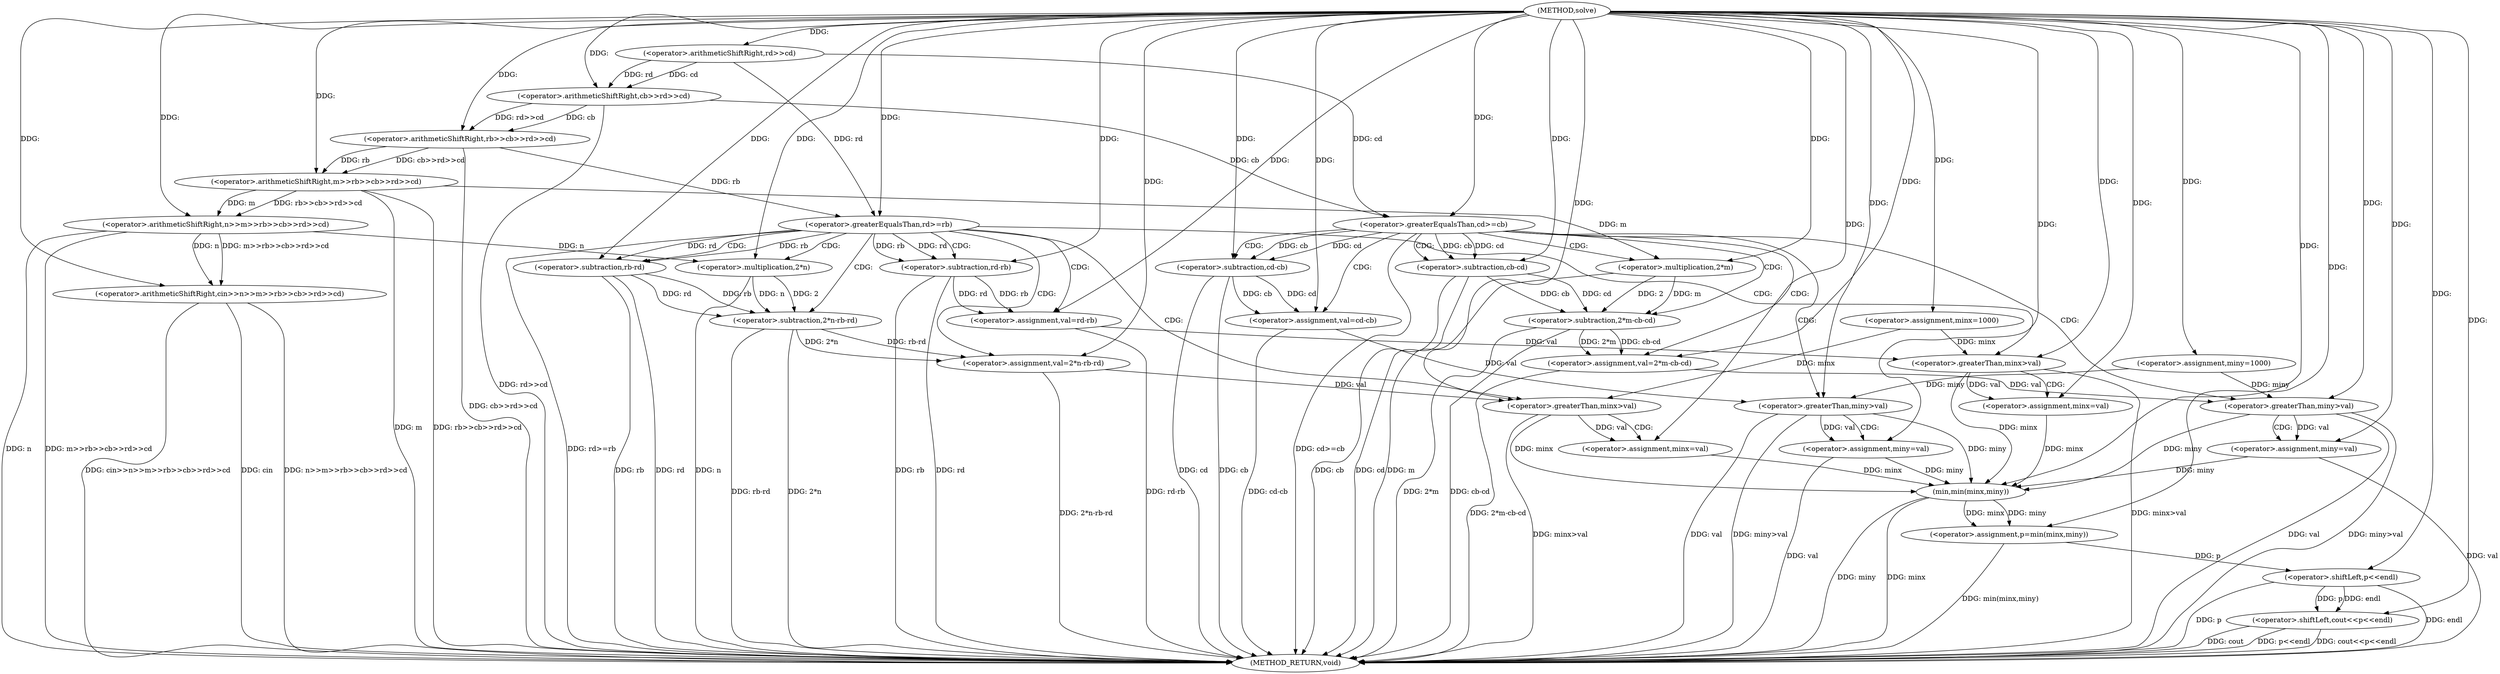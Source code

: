 digraph "solve" {  
"1000134" [label = "(METHOD,solve)" ]
"1000252" [label = "(METHOD_RETURN,void)" ]
"1000142" [label = "(<operator>.arithmeticShiftRight,cin>>n>>m>>rb>>cb>>rd>>cd)" ]
"1000156" [label = "(<operator>.assignment,minx=1000)" ]
"1000160" [label = "(<operator>.assignment,miny=1000)" ]
"1000242" [label = "(<operator>.assignment,p=min(minx,miny))" ]
"1000247" [label = "(<operator>.shiftLeft,cout<<p<<endl)" ]
"1000164" [label = "(<operator>.greaterEqualsThan,rd>=rb)" ]
"1000203" [label = "(<operator>.greaterEqualsThan,cd>=cb)" ]
"1000144" [label = "(<operator>.arithmeticShiftRight,n>>m>>rb>>cb>>rd>>cd)" ]
"1000169" [label = "(<operator>.assignment,val=rd-rb)" ]
"1000208" [label = "(<operator>.assignment,val=cd-cb)" ]
"1000244" [label = "(min,min(minx,miny))" ]
"1000249" [label = "(<operator>.shiftLeft,p<<endl)" ]
"1000146" [label = "(<operator>.arithmeticShiftRight,m>>rb>>cb>>rd>>cd)" ]
"1000175" [label = "(<operator>.greaterThan,minx>val)" ]
"1000185" [label = "(<operator>.assignment,val=2*n-rb-rd)" ]
"1000214" [label = "(<operator>.greaterThan,miny>val)" ]
"1000224" [label = "(<operator>.assignment,val=2*m-cb-cd)" ]
"1000148" [label = "(<operator>.arithmeticShiftRight,rb>>cb>>rd>>cd)" ]
"1000171" [label = "(<operator>.subtraction,rd-rb)" ]
"1000179" [label = "(<operator>.assignment,minx=val)" ]
"1000195" [label = "(<operator>.greaterThan,minx>val)" ]
"1000210" [label = "(<operator>.subtraction,cd-cb)" ]
"1000218" [label = "(<operator>.assignment,miny=val)" ]
"1000234" [label = "(<operator>.greaterThan,miny>val)" ]
"1000150" [label = "(<operator>.arithmeticShiftRight,cb>>rd>>cd)" ]
"1000187" [label = "(<operator>.subtraction,2*n-rb-rd)" ]
"1000199" [label = "(<operator>.assignment,minx=val)" ]
"1000226" [label = "(<operator>.subtraction,2*m-cb-cd)" ]
"1000238" [label = "(<operator>.assignment,miny=val)" ]
"1000152" [label = "(<operator>.arithmeticShiftRight,rd>>cd)" ]
"1000188" [label = "(<operator>.multiplication,2*n)" ]
"1000191" [label = "(<operator>.subtraction,rb-rd)" ]
"1000227" [label = "(<operator>.multiplication,2*m)" ]
"1000230" [label = "(<operator>.subtraction,cb-cd)" ]
  "1000144" -> "1000252"  [ label = "DDG: n"] 
  "1000146" -> "1000252"  [ label = "DDG: m"] 
  "1000150" -> "1000252"  [ label = "DDG: rd>>cd"] 
  "1000148" -> "1000252"  [ label = "DDG: cb>>rd>>cd"] 
  "1000146" -> "1000252"  [ label = "DDG: rb>>cb>>rd>>cd"] 
  "1000144" -> "1000252"  [ label = "DDG: m>>rb>>cb>>rd>>cd"] 
  "1000142" -> "1000252"  [ label = "DDG: n>>m>>rb>>cb>>rd>>cd"] 
  "1000142" -> "1000252"  [ label = "DDG: cin>>n>>m>>rb>>cb>>rd>>cd"] 
  "1000164" -> "1000252"  [ label = "DDG: rd>=rb"] 
  "1000188" -> "1000252"  [ label = "DDG: n"] 
  "1000187" -> "1000252"  [ label = "DDG: 2*n"] 
  "1000191" -> "1000252"  [ label = "DDG: rb"] 
  "1000191" -> "1000252"  [ label = "DDG: rd"] 
  "1000187" -> "1000252"  [ label = "DDG: rb-rd"] 
  "1000185" -> "1000252"  [ label = "DDG: 2*n-rb-rd"] 
  "1000195" -> "1000252"  [ label = "DDG: minx>val"] 
  "1000171" -> "1000252"  [ label = "DDG: rd"] 
  "1000171" -> "1000252"  [ label = "DDG: rb"] 
  "1000169" -> "1000252"  [ label = "DDG: rd-rb"] 
  "1000175" -> "1000252"  [ label = "DDG: minx>val"] 
  "1000203" -> "1000252"  [ label = "DDG: cd>=cb"] 
  "1000227" -> "1000252"  [ label = "DDG: m"] 
  "1000226" -> "1000252"  [ label = "DDG: 2*m"] 
  "1000230" -> "1000252"  [ label = "DDG: cb"] 
  "1000230" -> "1000252"  [ label = "DDG: cd"] 
  "1000226" -> "1000252"  [ label = "DDG: cb-cd"] 
  "1000224" -> "1000252"  [ label = "DDG: 2*m-cb-cd"] 
  "1000234" -> "1000252"  [ label = "DDG: val"] 
  "1000234" -> "1000252"  [ label = "DDG: miny>val"] 
  "1000238" -> "1000252"  [ label = "DDG: val"] 
  "1000210" -> "1000252"  [ label = "DDG: cd"] 
  "1000210" -> "1000252"  [ label = "DDG: cb"] 
  "1000208" -> "1000252"  [ label = "DDG: cd-cb"] 
  "1000214" -> "1000252"  [ label = "DDG: val"] 
  "1000214" -> "1000252"  [ label = "DDG: miny>val"] 
  "1000218" -> "1000252"  [ label = "DDG: val"] 
  "1000244" -> "1000252"  [ label = "DDG: minx"] 
  "1000244" -> "1000252"  [ label = "DDG: miny"] 
  "1000242" -> "1000252"  [ label = "DDG: min(minx,miny)"] 
  "1000249" -> "1000252"  [ label = "DDG: p"] 
  "1000247" -> "1000252"  [ label = "DDG: p<<endl"] 
  "1000247" -> "1000252"  [ label = "DDG: cout<<p<<endl"] 
  "1000247" -> "1000252"  [ label = "DDG: cout"] 
  "1000142" -> "1000252"  [ label = "DDG: cin"] 
  "1000249" -> "1000252"  [ label = "DDG: endl"] 
  "1000134" -> "1000156"  [ label = "DDG: "] 
  "1000134" -> "1000160"  [ label = "DDG: "] 
  "1000244" -> "1000242"  [ label = "DDG: minx"] 
  "1000244" -> "1000242"  [ label = "DDG: miny"] 
  "1000134" -> "1000142"  [ label = "DDG: "] 
  "1000144" -> "1000142"  [ label = "DDG: m>>rb>>cb>>rd>>cd"] 
  "1000144" -> "1000142"  [ label = "DDG: n"] 
  "1000134" -> "1000242"  [ label = "DDG: "] 
  "1000134" -> "1000247"  [ label = "DDG: "] 
  "1000249" -> "1000247"  [ label = "DDG: p"] 
  "1000249" -> "1000247"  [ label = "DDG: endl"] 
  "1000134" -> "1000144"  [ label = "DDG: "] 
  "1000146" -> "1000144"  [ label = "DDG: rb>>cb>>rd>>cd"] 
  "1000146" -> "1000144"  [ label = "DDG: m"] 
  "1000152" -> "1000164"  [ label = "DDG: rd"] 
  "1000134" -> "1000164"  [ label = "DDG: "] 
  "1000148" -> "1000164"  [ label = "DDG: rb"] 
  "1000171" -> "1000169"  [ label = "DDG: rd"] 
  "1000171" -> "1000169"  [ label = "DDG: rb"] 
  "1000152" -> "1000203"  [ label = "DDG: cd"] 
  "1000134" -> "1000203"  [ label = "DDG: "] 
  "1000150" -> "1000203"  [ label = "DDG: cb"] 
  "1000210" -> "1000208"  [ label = "DDG: cb"] 
  "1000210" -> "1000208"  [ label = "DDG: cd"] 
  "1000195" -> "1000244"  [ label = "DDG: minx"] 
  "1000199" -> "1000244"  [ label = "DDG: minx"] 
  "1000175" -> "1000244"  [ label = "DDG: minx"] 
  "1000179" -> "1000244"  [ label = "DDG: minx"] 
  "1000134" -> "1000244"  [ label = "DDG: "] 
  "1000234" -> "1000244"  [ label = "DDG: miny"] 
  "1000238" -> "1000244"  [ label = "DDG: miny"] 
  "1000214" -> "1000244"  [ label = "DDG: miny"] 
  "1000218" -> "1000244"  [ label = "DDG: miny"] 
  "1000242" -> "1000249"  [ label = "DDG: p"] 
  "1000134" -> "1000249"  [ label = "DDG: "] 
  "1000134" -> "1000146"  [ label = "DDG: "] 
  "1000148" -> "1000146"  [ label = "DDG: cb>>rd>>cd"] 
  "1000148" -> "1000146"  [ label = "DDG: rb"] 
  "1000134" -> "1000169"  [ label = "DDG: "] 
  "1000187" -> "1000185"  [ label = "DDG: 2*n"] 
  "1000187" -> "1000185"  [ label = "DDG: rb-rd"] 
  "1000134" -> "1000208"  [ label = "DDG: "] 
  "1000226" -> "1000224"  [ label = "DDG: cb-cd"] 
  "1000226" -> "1000224"  [ label = "DDG: 2*m"] 
  "1000134" -> "1000148"  [ label = "DDG: "] 
  "1000150" -> "1000148"  [ label = "DDG: cb"] 
  "1000150" -> "1000148"  [ label = "DDG: rd>>cd"] 
  "1000164" -> "1000171"  [ label = "DDG: rd"] 
  "1000134" -> "1000171"  [ label = "DDG: "] 
  "1000164" -> "1000171"  [ label = "DDG: rb"] 
  "1000156" -> "1000175"  [ label = "DDG: minx"] 
  "1000134" -> "1000175"  [ label = "DDG: "] 
  "1000169" -> "1000175"  [ label = "DDG: val"] 
  "1000175" -> "1000179"  [ label = "DDG: val"] 
  "1000134" -> "1000179"  [ label = "DDG: "] 
  "1000134" -> "1000185"  [ label = "DDG: "] 
  "1000203" -> "1000210"  [ label = "DDG: cd"] 
  "1000134" -> "1000210"  [ label = "DDG: "] 
  "1000203" -> "1000210"  [ label = "DDG: cb"] 
  "1000160" -> "1000214"  [ label = "DDG: miny"] 
  "1000134" -> "1000214"  [ label = "DDG: "] 
  "1000208" -> "1000214"  [ label = "DDG: val"] 
  "1000214" -> "1000218"  [ label = "DDG: val"] 
  "1000134" -> "1000218"  [ label = "DDG: "] 
  "1000134" -> "1000224"  [ label = "DDG: "] 
  "1000134" -> "1000150"  [ label = "DDG: "] 
  "1000152" -> "1000150"  [ label = "DDG: cd"] 
  "1000152" -> "1000150"  [ label = "DDG: rd"] 
  "1000188" -> "1000187"  [ label = "DDG: n"] 
  "1000188" -> "1000187"  [ label = "DDG: 2"] 
  "1000191" -> "1000187"  [ label = "DDG: rd"] 
  "1000191" -> "1000187"  [ label = "DDG: rb"] 
  "1000156" -> "1000195"  [ label = "DDG: minx"] 
  "1000134" -> "1000195"  [ label = "DDG: "] 
  "1000185" -> "1000195"  [ label = "DDG: val"] 
  "1000195" -> "1000199"  [ label = "DDG: val"] 
  "1000134" -> "1000199"  [ label = "DDG: "] 
  "1000227" -> "1000226"  [ label = "DDG: 2"] 
  "1000227" -> "1000226"  [ label = "DDG: m"] 
  "1000230" -> "1000226"  [ label = "DDG: cb"] 
  "1000230" -> "1000226"  [ label = "DDG: cd"] 
  "1000160" -> "1000234"  [ label = "DDG: miny"] 
  "1000134" -> "1000234"  [ label = "DDG: "] 
  "1000224" -> "1000234"  [ label = "DDG: val"] 
  "1000234" -> "1000238"  [ label = "DDG: val"] 
  "1000134" -> "1000238"  [ label = "DDG: "] 
  "1000134" -> "1000152"  [ label = "DDG: "] 
  "1000134" -> "1000188"  [ label = "DDG: "] 
  "1000144" -> "1000188"  [ label = "DDG: n"] 
  "1000164" -> "1000191"  [ label = "DDG: rb"] 
  "1000134" -> "1000191"  [ label = "DDG: "] 
  "1000164" -> "1000191"  [ label = "DDG: rd"] 
  "1000134" -> "1000227"  [ label = "DDG: "] 
  "1000146" -> "1000227"  [ label = "DDG: m"] 
  "1000203" -> "1000230"  [ label = "DDG: cb"] 
  "1000134" -> "1000230"  [ label = "DDG: "] 
  "1000203" -> "1000230"  [ label = "DDG: cd"] 
  "1000164" -> "1000191"  [ label = "CDG: "] 
  "1000164" -> "1000195"  [ label = "CDG: "] 
  "1000164" -> "1000169"  [ label = "CDG: "] 
  "1000164" -> "1000188"  [ label = "CDG: "] 
  "1000164" -> "1000175"  [ label = "CDG: "] 
  "1000164" -> "1000171"  [ label = "CDG: "] 
  "1000164" -> "1000187"  [ label = "CDG: "] 
  "1000164" -> "1000185"  [ label = "CDG: "] 
  "1000203" -> "1000208"  [ label = "CDG: "] 
  "1000203" -> "1000227"  [ label = "CDG: "] 
  "1000203" -> "1000230"  [ label = "CDG: "] 
  "1000203" -> "1000210"  [ label = "CDG: "] 
  "1000203" -> "1000234"  [ label = "CDG: "] 
  "1000203" -> "1000214"  [ label = "CDG: "] 
  "1000203" -> "1000224"  [ label = "CDG: "] 
  "1000203" -> "1000226"  [ label = "CDG: "] 
  "1000175" -> "1000179"  [ label = "CDG: "] 
  "1000214" -> "1000218"  [ label = "CDG: "] 
  "1000195" -> "1000199"  [ label = "CDG: "] 
  "1000234" -> "1000238"  [ label = "CDG: "] 
}
